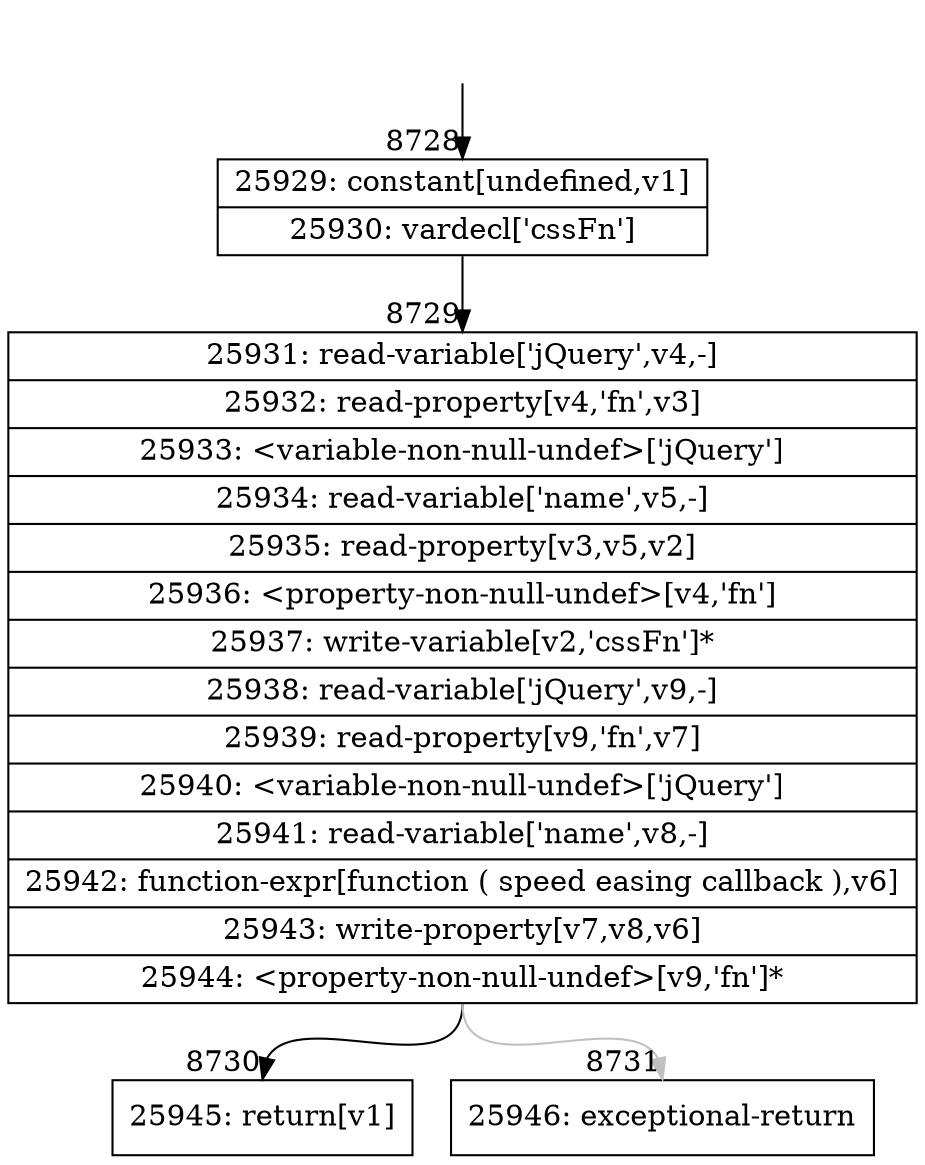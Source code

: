 digraph {
rankdir="TD"
BB_entry540[shape=none,label=""];
BB_entry540 -> BB8728 [tailport=s, headport=n, headlabel="    8728"]
BB8728 [shape=record label="{25929: constant[undefined,v1]|25930: vardecl['cssFn']}" ] 
BB8728 -> BB8729 [tailport=s, headport=n, headlabel="      8729"]
BB8729 [shape=record label="{25931: read-variable['jQuery',v4,-]|25932: read-property[v4,'fn',v3]|25933: \<variable-non-null-undef\>['jQuery']|25934: read-variable['name',v5,-]|25935: read-property[v3,v5,v2]|25936: \<property-non-null-undef\>[v4,'fn']|25937: write-variable[v2,'cssFn']*|25938: read-variable['jQuery',v9,-]|25939: read-property[v9,'fn',v7]|25940: \<variable-non-null-undef\>['jQuery']|25941: read-variable['name',v8,-]|25942: function-expr[function ( speed easing callback ),v6]|25943: write-property[v7,v8,v6]|25944: \<property-non-null-undef\>[v9,'fn']*}" ] 
BB8729 -> BB8730 [tailport=s, headport=n, headlabel="      8730"]
BB8729 -> BB8731 [tailport=s, headport=n, color=gray, headlabel="      8731"]
BB8730 [shape=record label="{25945: return[v1]}" ] 
BB8731 [shape=record label="{25946: exceptional-return}" ] 
//#$~ 9103
}
